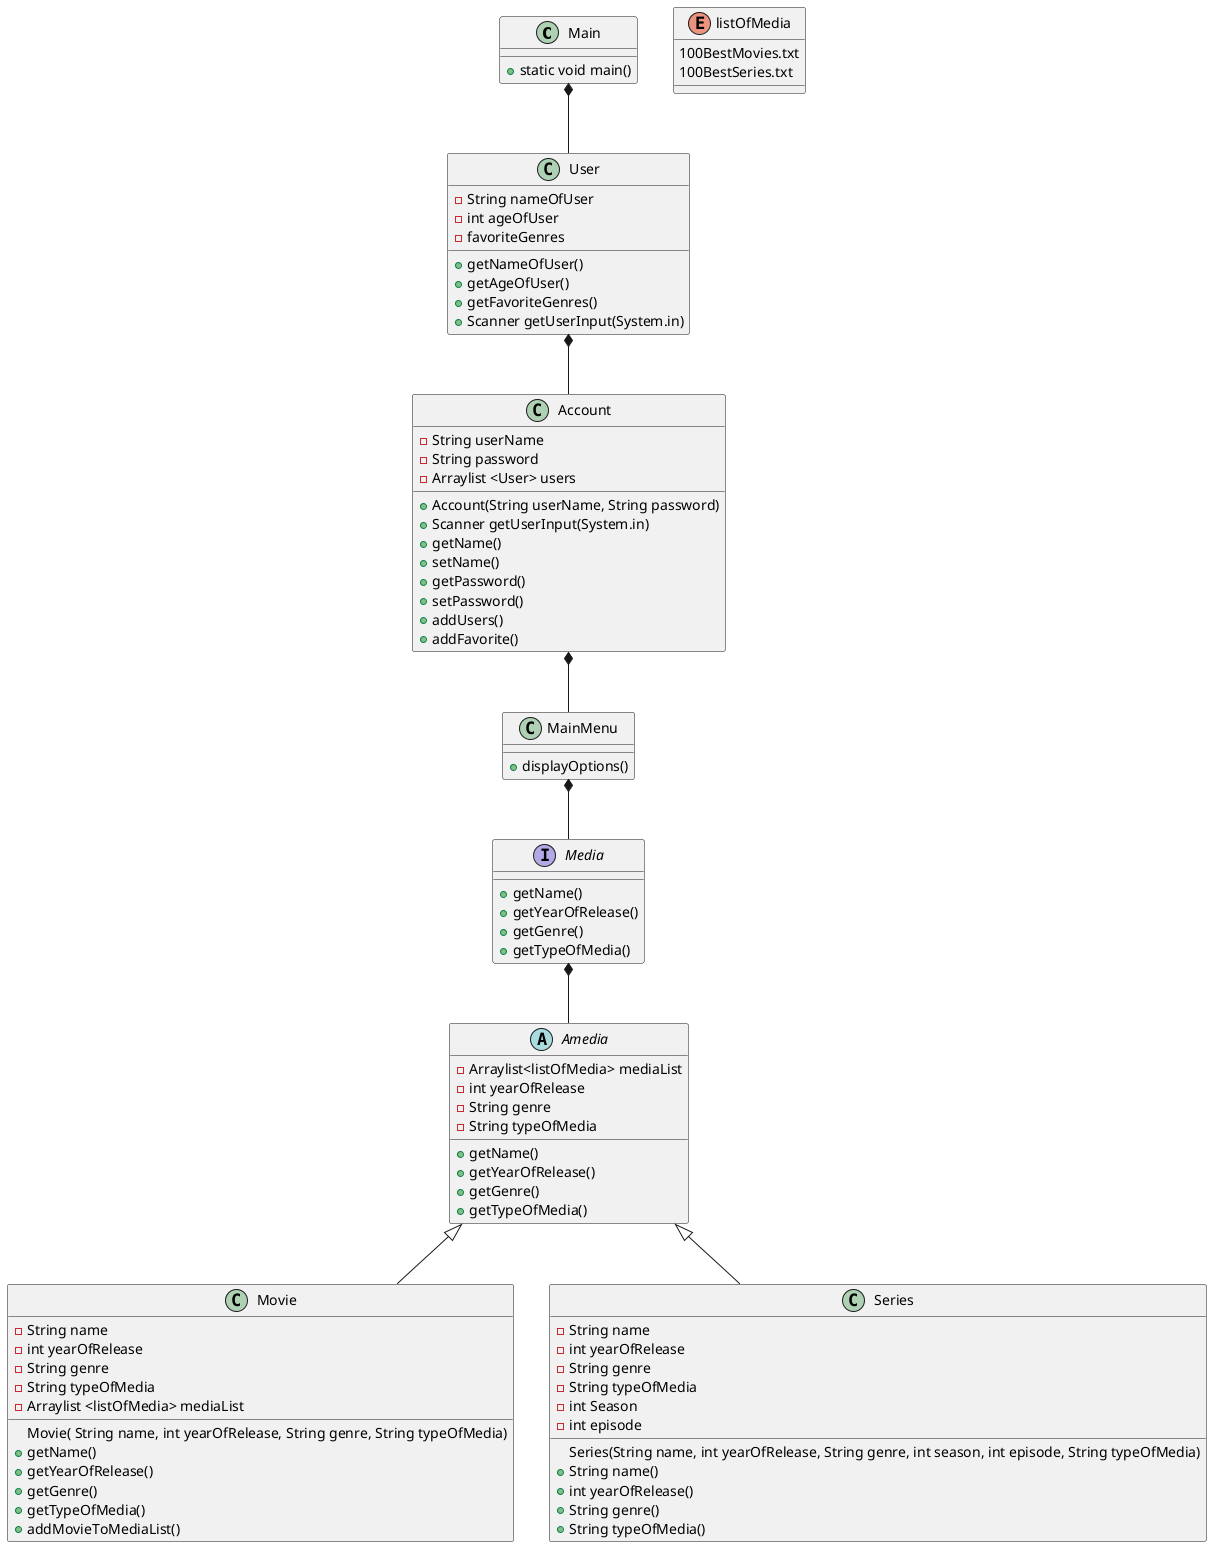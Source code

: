 @startuml
'https://plantuml.com/class-diagram

Main *-- User
Main : + static void main()

User *-- Account
User : - String nameOfUser
User : - int ageOfUser
User : - favoriteGenres


User : + getNameOfUser()
User : + getAgeOfUser()
User : + getFavoriteGenres()
User : + Scanner getUserInput(System.in)




Account : - String userName
Account : - String password
Account : - Arraylist <User> users


Account : + Account(String userName, String password)
Account : + Scanner getUserInput(System.in)
Account : + getName()
Account : + setName()
Account : + getPassword()
Account : + setPassword()
Account : + addUsers()
Account : + addFavorite()



Account *-- MainMenu
MainMenu : + displayOptions()




MainMenu *-- Media

Enum listOfMedia
listOfMedia : 100BestMovies.txt
listOfMedia : 100BestSeries.txt


Media *-- Amedia
Interface Media
Media : + getName()
Media : + getYearOfRelease()
Media : + getGenre()
Media : + getTypeOfMedia()


Abstract Amedia
Amedia : - Arraylist<listOfMedia> mediaList
Amedia : - int yearOfRelease
Amedia : - String genre
Amedia : - String typeOfMedia

Amedia : + getName()
Amedia : + getYearOfRelease()
Amedia : + getGenre()
Amedia : + getTypeOfMedia()

Amedia <|--  Movie
Movie : - String name
Movie : - int yearOfRelease
Movie : - String genre
Movie : - String typeOfMedia
Movie : - Arraylist <listOfMedia> mediaList

Movie : Movie( String name, int yearOfRelease, String genre, String typeOfMedia)
Movie : + getName()
Movie : + getYearOfRelease()
Movie : + getGenre()
Movie : + getTypeOfMedia()
Movie : + addMovieToMediaList()


Amedia <|-- Series
Series : - String name
Series : - int yearOfRelease
Series : - String genre
Series : - String typeOfMedia
Series : - int Season
Series : - int episode


Series : Series(String name, int yearOfRelease, String genre, int season, int episode, String typeOfMedia)
Series : + String name()
Series : + int yearOfRelease()
Series : + String genre()
Series : + String typeOfMedia()

@endum